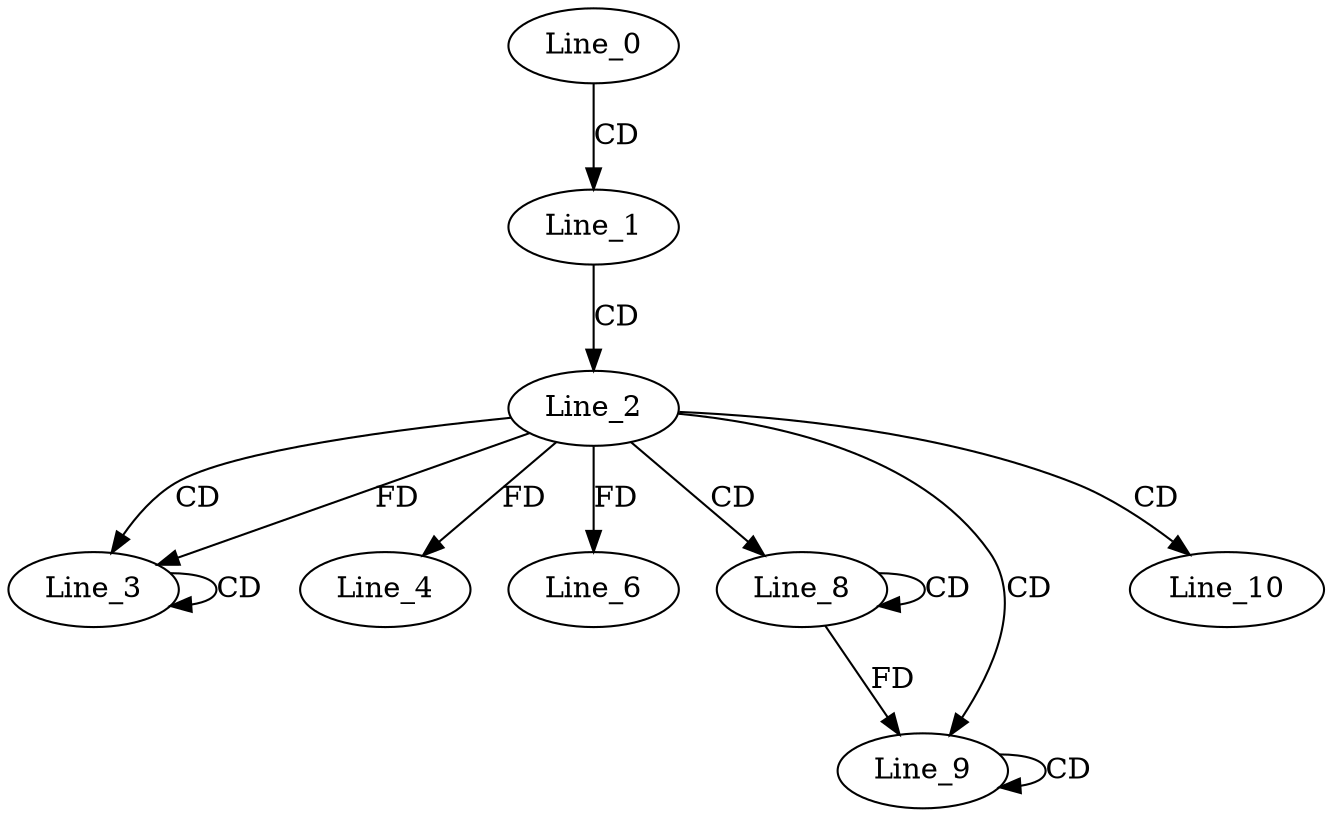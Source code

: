 digraph G {
  Line_0;
  Line_1;
  Line_2;
  Line_3;
  Line_3;
  Line_3;
  Line_4;
  Line_6;
  Line_8;
  Line_8;
  Line_9;
  Line_9;
  Line_9;
  Line_10;
  Line_0 -> Line_1 [ label="CD" ];
  Line_1 -> Line_2 [ label="CD" ];
  Line_2 -> Line_3 [ label="CD" ];
  Line_3 -> Line_3 [ label="CD" ];
  Line_2 -> Line_3 [ label="FD" ];
  Line_2 -> Line_4 [ label="FD" ];
  Line_2 -> Line_6 [ label="FD" ];
  Line_2 -> Line_8 [ label="CD" ];
  Line_8 -> Line_8 [ label="CD" ];
  Line_2 -> Line_9 [ label="CD" ];
  Line_9 -> Line_9 [ label="CD" ];
  Line_8 -> Line_9 [ label="FD" ];
  Line_2 -> Line_10 [ label="CD" ];
}
